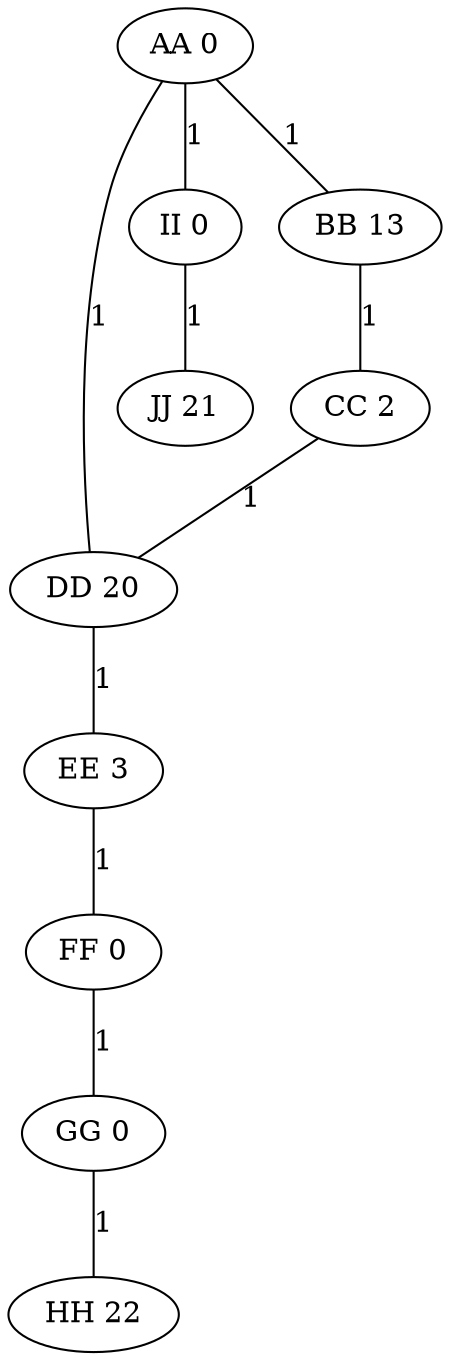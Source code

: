 graph g {
  AA[label="AA 0"];
    AA -- DD [label="1"];
    AA -- II [label="1"];
    AA -- BB [label="1"];
  BB[label="BB 13"];
    BB -- CC [label="1"];
  CC[label="CC 2"];
    CC -- DD [label="1"];
  DD[label="DD 20"];
    DD -- EE [label="1"];
  EE[label="EE 3"];
    EE -- FF [label="1"];
  FF[label="FF 0"];
    FF -- GG [label="1"];
  GG[label="GG 0"];
    GG -- HH [label="1"];
  HH[label="HH 22"];
  II[label="II 0"];
    II -- JJ [label="1"];
  JJ[label="JJ 21"];
}

